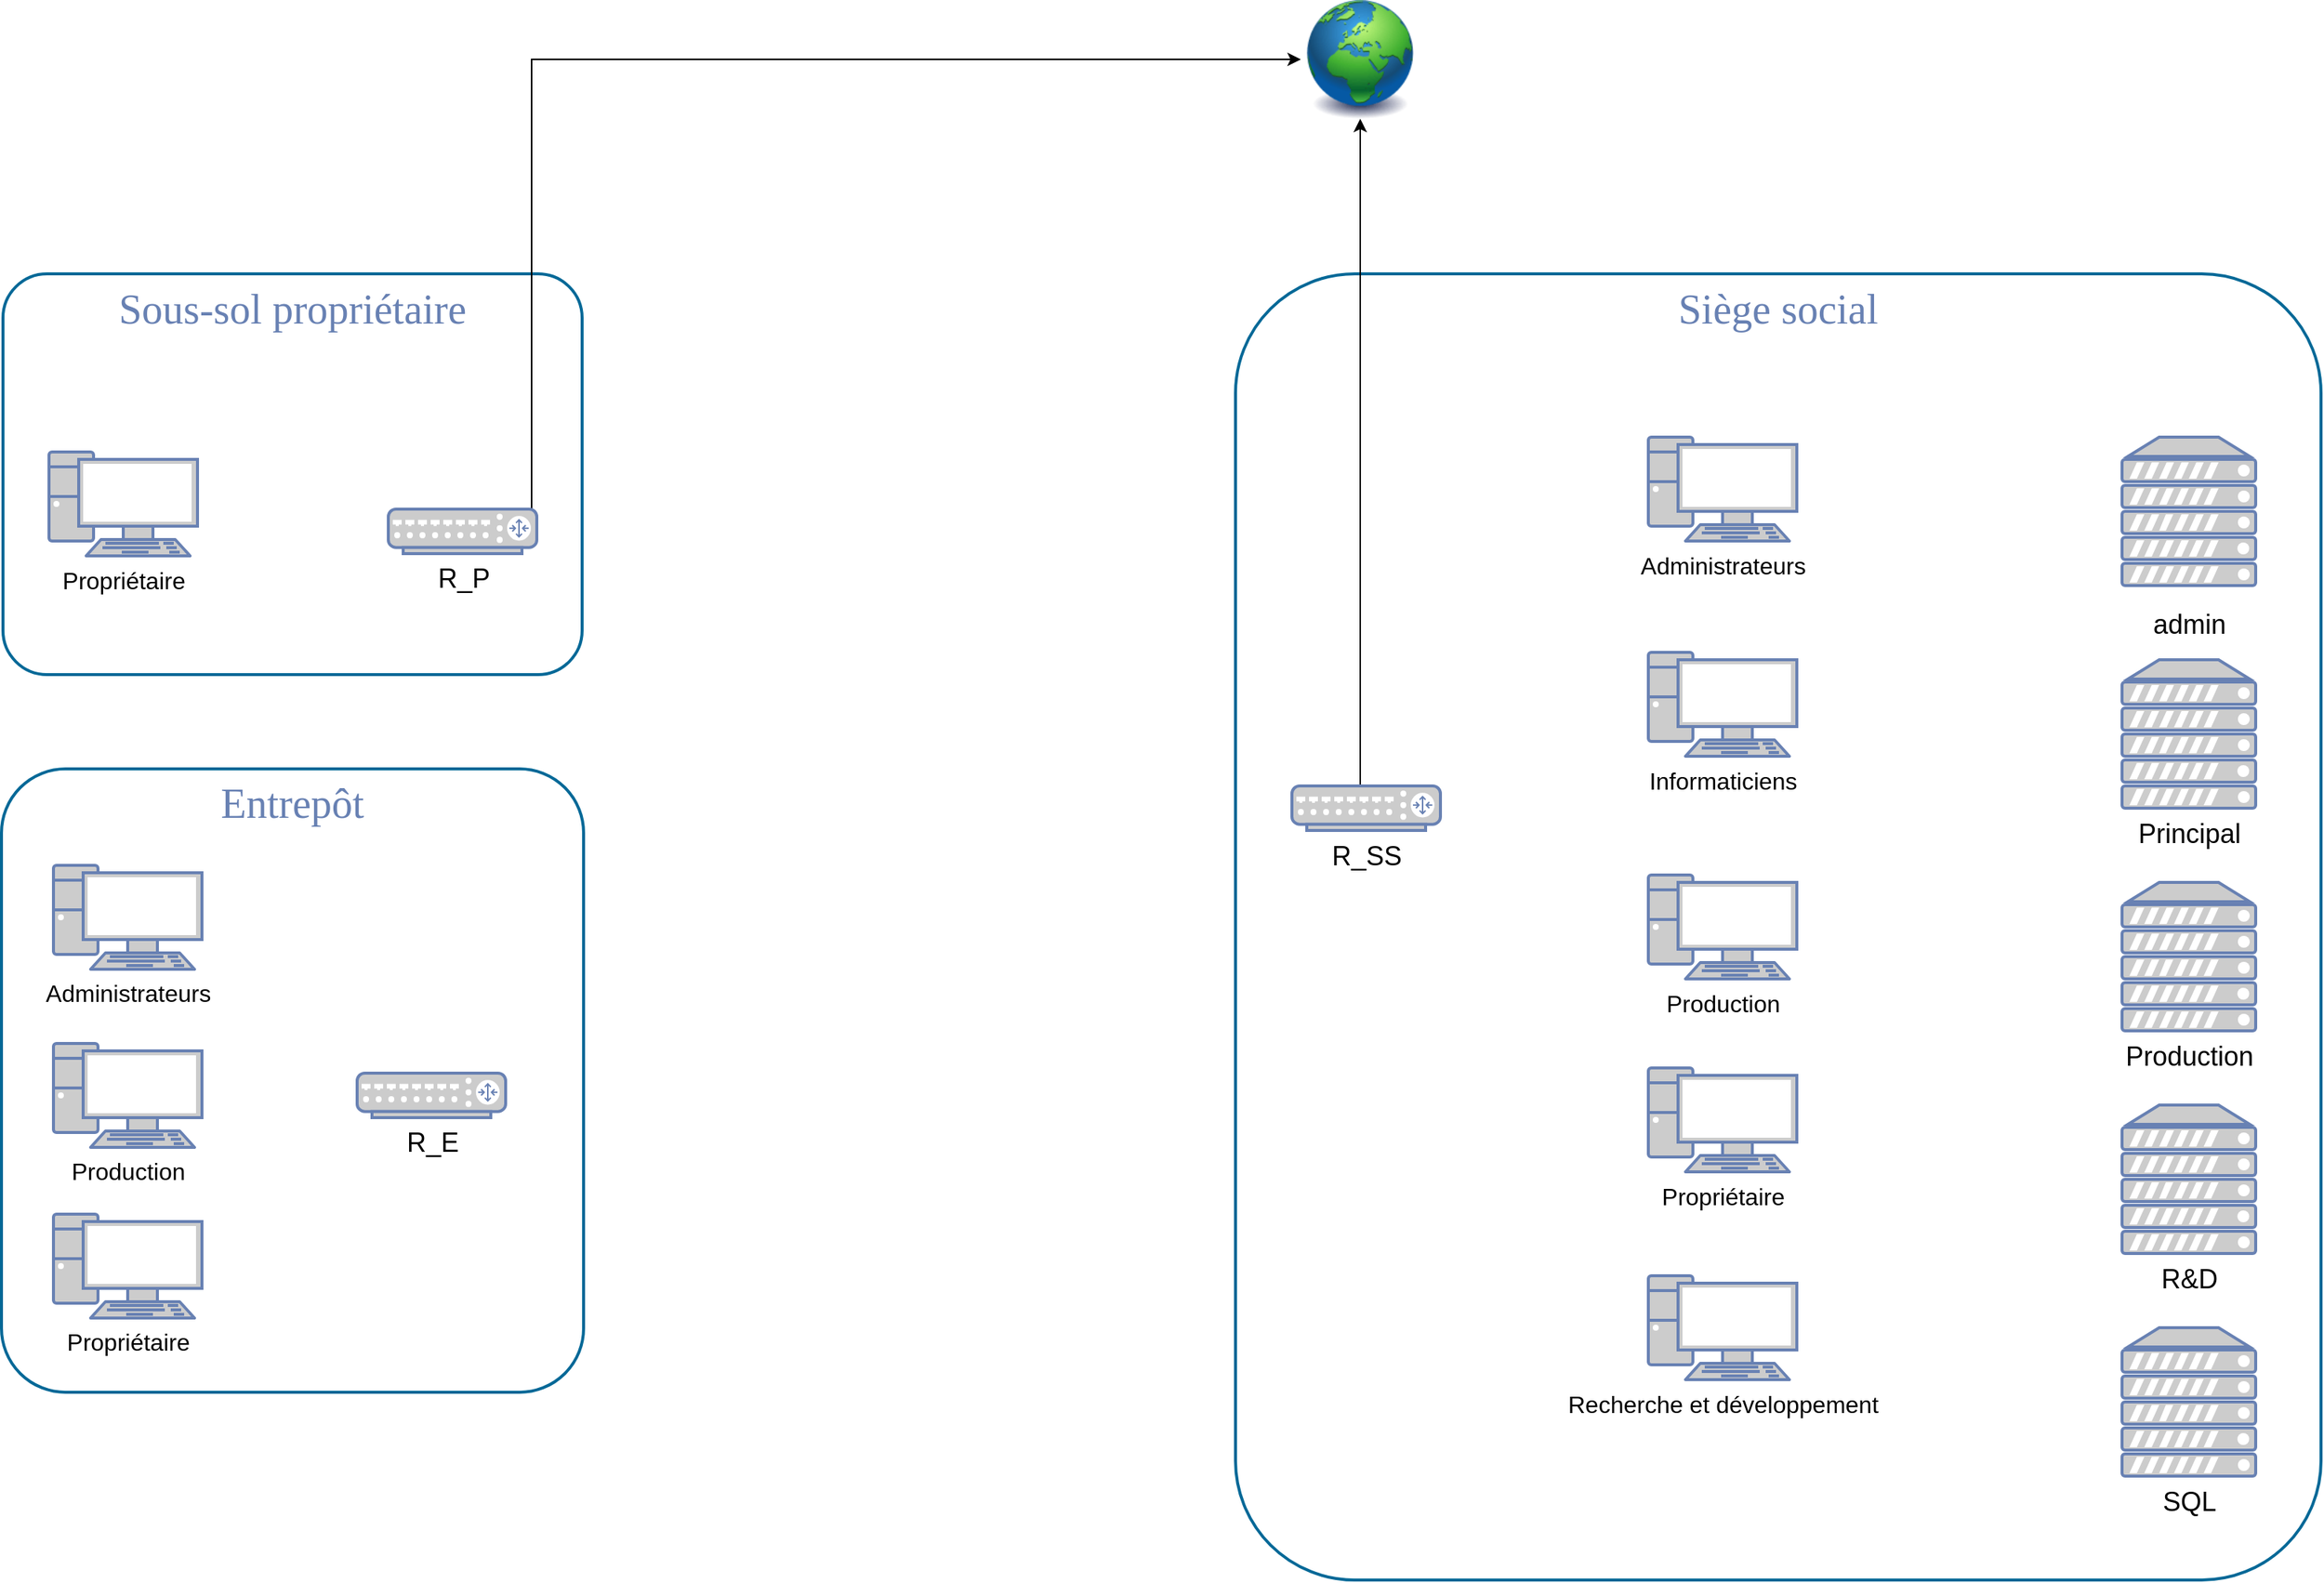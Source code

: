 <mxfile version="12.2.0" type="device" pages="1"><diagram name="Page-1" id="bfe91b75-5d2c-26a0-9c1d-138518896778"><mxGraphModel dx="2617" dy="-412" grid="0" gridSize="10" guides="0" tooltips="1" connect="1" arrows="1" fold="1" page="0" pageScale="1" pageWidth="1100" pageHeight="850" background="#ffffff" math="0" shadow="0"><root><mxCell id="0"/><mxCell id="1" parent="0"/><mxCell id="bME4QgxlYRQNXNbh7luu-23" value="Siège social" style="rounded=1;whiteSpace=wrap;html=1;shadow=0;comic=0;strokeColor=#036897;strokeWidth=2;fillColor=none;fontFamily=Verdana;fontSize=28;fontColor=#6881B3;align=center;arcSize=11;verticalAlign=top;" vertex="1" parent="1"><mxGeometry x="767" y="1906.5" width="731" height="880" as="geometry"/></mxCell><mxCell id="bME4QgxlYRQNXNbh7luu-1" value="Administrateurs" style="fontColor=#000000;verticalAlign=top;verticalLabelPosition=bottom;labelPosition=center;align=center;html=1;outlineConnect=0;fillColor=#CCCCCC;strokeColor=#6881B3;gradientColor=none;gradientDirection=north;strokeWidth=2;shape=mxgraph.networks.pc;fontSize=16;" vertex="1" parent="1"><mxGeometry x="1045" y="2016.5" width="100" height="70" as="geometry"/></mxCell><mxCell id="bME4QgxlYRQNXNbh7luu-6" value="Informaticiens" style="fontColor=#000000;verticalAlign=top;verticalLabelPosition=bottom;labelPosition=center;align=center;html=1;outlineConnect=0;fillColor=#CCCCCC;strokeColor=#6881B3;gradientColor=none;gradientDirection=north;strokeWidth=2;shape=mxgraph.networks.pc;fontSize=16;" vertex="1" parent="1"><mxGeometry x="1045" y="2161.5" width="100" height="70" as="geometry"/></mxCell><mxCell id="bME4QgxlYRQNXNbh7luu-8" value="Production" style="fontColor=#000000;verticalAlign=top;verticalLabelPosition=bottom;labelPosition=center;align=center;html=1;outlineConnect=0;fillColor=#CCCCCC;strokeColor=#6881B3;gradientColor=none;gradientDirection=north;strokeWidth=2;shape=mxgraph.networks.pc;fontSize=16;" vertex="1" parent="1"><mxGeometry x="1045" y="2311.5" width="100" height="70" as="geometry"/></mxCell><mxCell id="bME4QgxlYRQNXNbh7luu-9" value="Propriétaire" style="fontColor=#000000;verticalAlign=top;verticalLabelPosition=bottom;labelPosition=center;align=center;html=1;outlineConnect=0;fillColor=#CCCCCC;strokeColor=#6881B3;gradientColor=none;gradientDirection=north;strokeWidth=2;shape=mxgraph.networks.pc;fontSize=16;" vertex="1" parent="1"><mxGeometry x="1045" y="2441.5" width="100" height="70" as="geometry"/></mxCell><mxCell id="bME4QgxlYRQNXNbh7luu-10" value="Recherche et développement" style="fontColor=#000000;verticalAlign=top;verticalLabelPosition=bottom;labelPosition=center;align=center;html=1;outlineConnect=0;fillColor=#CCCCCC;strokeColor=#6881B3;gradientColor=none;gradientDirection=north;strokeWidth=2;shape=mxgraph.networks.pc;fontSize=16;" vertex="1" parent="1"><mxGeometry x="1045" y="2581.5" width="100" height="70" as="geometry"/></mxCell><mxCell id="bME4QgxlYRQNXNbh7luu-15" value="&lt;font style=&quot;font-size: 18px&quot; color=&quot;#000000&quot;&gt;R&amp;amp;D&lt;/font&gt;" style="fontColor=#0066CC;verticalAlign=top;verticalLabelPosition=bottom;labelPosition=center;align=center;html=1;outlineConnect=0;fillColor=#CCCCCC;strokeColor=#6881B3;gradientColor=none;gradientDirection=north;strokeWidth=2;shape=mxgraph.networks.server;" vertex="1" parent="1"><mxGeometry x="1364" y="2466.5" width="90" height="100" as="geometry"/></mxCell><mxCell id="bME4QgxlYRQNXNbh7luu-16" value="&lt;font style=&quot;font-size: 18px&quot; color=&quot;#000000&quot;&gt;SQL&lt;/font&gt;" style="fontColor=#0066CC;verticalAlign=top;verticalLabelPosition=bottom;labelPosition=center;align=center;html=1;outlineConnect=0;fillColor=#CCCCCC;strokeColor=#6881B3;gradientColor=none;gradientDirection=north;strokeWidth=2;shape=mxgraph.networks.server;" vertex="1" parent="1"><mxGeometry x="1364" y="2616.5" width="90" height="100" as="geometry"/></mxCell><mxCell id="bME4QgxlYRQNXNbh7luu-17" value="&lt;p style=&quot;line-height: 120%&quot;&gt;&lt;font style=&quot;font-size: 18px&quot;&gt;admin&lt;/font&gt;&lt;/p&gt;" style="fontColor=#000000;verticalAlign=top;verticalLabelPosition=bottom;labelPosition=center;align=center;html=1;outlineConnect=0;fillColor=#CCCCCC;strokeColor=#6881B3;gradientColor=none;gradientDirection=north;strokeWidth=2;shape=mxgraph.networks.server;" vertex="1" parent="1"><mxGeometry x="1364" y="2016.5" width="90" height="100" as="geometry"/></mxCell><mxCell id="bME4QgxlYRQNXNbh7luu-18" value="&lt;font style=&quot;font-size: 18px&quot;&gt;Principal&lt;/font&gt;" style="fontColor=#000000;verticalAlign=top;verticalLabelPosition=bottom;labelPosition=center;align=center;html=1;outlineConnect=0;fillColor=#CCCCCC;strokeColor=#6881B3;gradientColor=none;gradientDirection=north;strokeWidth=2;shape=mxgraph.networks.server;" vertex="1" parent="1"><mxGeometry x="1364" y="2166.5" width="90" height="100" as="geometry"/></mxCell><mxCell id="bME4QgxlYRQNXNbh7luu-19" value="&lt;font style=&quot;font-size: 18px&quot; color=&quot;#000000&quot;&gt;Production&lt;/font&gt;" style="fontColor=#0066CC;verticalAlign=top;verticalLabelPosition=bottom;labelPosition=center;align=center;html=1;outlineConnect=0;fillColor=#CCCCCC;strokeColor=#6881B3;gradientColor=none;gradientDirection=north;strokeWidth=2;shape=mxgraph.networks.server;" vertex="1" parent="1"><mxGeometry x="1364" y="2316.5" width="90" height="100" as="geometry"/></mxCell><mxCell id="bME4QgxlYRQNXNbh7luu-32" style="edgeStyle=orthogonalEdgeStyle;rounded=0;orthogonalLoop=1;jettySize=auto;html=1;exitX=0;exitY=0.5;exitDx=0;exitDy=0;exitPerimeter=0;fontSize=16;fontColor=#000000;" edge="1" parent="1" source="bME4QgxlYRQNXNbh7luu-20" target="bME4QgxlYRQNXNbh7luu-31"><mxGeometry relative="1" as="geometry"><Array as="points"><mxPoint x="851" y="2267"/></Array></mxGeometry></mxCell><mxCell id="bME4QgxlYRQNXNbh7luu-20" value="&lt;font style=&quot;font-size: 18px&quot; color=&quot;#000000&quot;&gt;R_SS&lt;/font&gt;" style="fontColor=#0066CC;verticalAlign=top;verticalLabelPosition=bottom;labelPosition=center;align=center;html=1;outlineConnect=0;fillColor=#CCCCCC;strokeColor=#6881B3;gradientColor=none;gradientDirection=north;strokeWidth=2;shape=mxgraph.networks.router;" vertex="1" parent="1"><mxGeometry x="805" y="2251.5" width="100" height="30" as="geometry"/></mxCell><mxCell id="bME4QgxlYRQNXNbh7luu-31" value="" style="image;html=1;labelBackgroundColor=#ffffff;image=img/lib/clip_art/general/Earth_globe_128x128.png;fontSize=16;fontColor=#000000;" vertex="1" parent="1"><mxGeometry x="811" y="1722" width="80" height="80" as="geometry"/></mxCell><mxCell id="bME4QgxlYRQNXNbh7luu-38" value="Sous-sol propriétaire" style="rounded=1;whiteSpace=wrap;html=1;shadow=0;comic=0;strokeColor=#036897;strokeWidth=2;fillColor=none;fontFamily=Verdana;fontSize=28;fontColor=#6881B3;align=center;arcSize=11;verticalAlign=top;" vertex="1" parent="1"><mxGeometry x="-63" y="1906.5" width="390" height="270" as="geometry"/></mxCell><mxCell id="bME4QgxlYRQNXNbh7luu-43" style="edgeStyle=orthogonalEdgeStyle;rounded=0;orthogonalLoop=1;jettySize=auto;html=1;exitX=0.5;exitY=0;exitDx=0;exitDy=0;exitPerimeter=0;entryX=0;entryY=0.5;entryDx=0;entryDy=0;fontSize=16;fontColor=#000000;" edge="1" parent="1" source="bME4QgxlYRQNXNbh7luu-40" target="bME4QgxlYRQNXNbh7luu-31"><mxGeometry relative="1" as="geometry"><Array as="points"><mxPoint x="293" y="2065"/><mxPoint x="293" y="1762"/></Array></mxGeometry></mxCell><mxCell id="bME4QgxlYRQNXNbh7luu-40" value="&lt;font style=&quot;font-size: 18px&quot; color=&quot;#000000&quot;&gt;R_P&lt;/font&gt;" style="fontColor=#0066CC;verticalAlign=top;verticalLabelPosition=bottom;labelPosition=center;align=center;html=1;outlineConnect=0;fillColor=#CCCCCC;strokeColor=#6881B3;gradientColor=none;gradientDirection=north;strokeWidth=2;shape=mxgraph.networks.router;" vertex="1" parent="1"><mxGeometry x="196.5" y="2065" width="100" height="30" as="geometry"/></mxCell><mxCell id="bME4QgxlYRQNXNbh7luu-41" value="Propriétaire" style="fontColor=#000000;verticalAlign=top;verticalLabelPosition=bottom;labelPosition=center;align=center;html=1;outlineConnect=0;fillColor=#CCCCCC;strokeColor=#6881B3;gradientColor=none;gradientDirection=north;strokeWidth=2;shape=mxgraph.networks.pc;fontSize=16;" vertex="1" parent="1"><mxGeometry x="-32" y="2026.5" width="100" height="70" as="geometry"/></mxCell><mxCell id="bME4QgxlYRQNXNbh7luu-44" value="Entrepôt" style="rounded=1;whiteSpace=wrap;html=1;shadow=0;comic=0;strokeColor=#036897;strokeWidth=2;fillColor=none;fontFamily=Verdana;fontSize=28;fontColor=#6881B3;align=center;arcSize=11;verticalAlign=top;" vertex="1" parent="1"><mxGeometry x="-64" y="2240" width="392" height="420" as="geometry"/></mxCell><mxCell id="bME4QgxlYRQNXNbh7luu-45" value="&lt;font style=&quot;font-size: 18px&quot; color=&quot;#000000&quot;&gt;R_E&lt;/font&gt;" style="fontColor=#0066CC;verticalAlign=top;verticalLabelPosition=bottom;labelPosition=center;align=center;html=1;outlineConnect=0;fillColor=#CCCCCC;strokeColor=#6881B3;gradientColor=none;gradientDirection=north;strokeWidth=2;shape=mxgraph.networks.router;" vertex="1" parent="1"><mxGeometry x="175.5" y="2445" width="100" height="30" as="geometry"/></mxCell><mxCell id="bME4QgxlYRQNXNbh7luu-46" value="Administrateurs" style="fontColor=#000000;verticalAlign=top;verticalLabelPosition=bottom;labelPosition=center;align=center;html=1;outlineConnect=0;fillColor=#CCCCCC;strokeColor=#6881B3;gradientColor=none;gradientDirection=north;strokeWidth=2;shape=mxgraph.networks.pc;fontSize=16;" vertex="1" parent="1"><mxGeometry x="-29" y="2305" width="100" height="70" as="geometry"/></mxCell><mxCell id="bME4QgxlYRQNXNbh7luu-47" value="Production" style="fontColor=#000000;verticalAlign=top;verticalLabelPosition=bottom;labelPosition=center;align=center;html=1;outlineConnect=0;fillColor=#CCCCCC;strokeColor=#6881B3;gradientColor=none;gradientDirection=north;strokeWidth=2;shape=mxgraph.networks.pc;fontSize=16;" vertex="1" parent="1"><mxGeometry x="-29" y="2425" width="100" height="70" as="geometry"/></mxCell><mxCell id="bME4QgxlYRQNXNbh7luu-48" value="Propriétaire" style="fontColor=#000000;verticalAlign=top;verticalLabelPosition=bottom;labelPosition=center;align=center;html=1;outlineConnect=0;fillColor=#CCCCCC;strokeColor=#6881B3;gradientColor=none;gradientDirection=north;strokeWidth=2;shape=mxgraph.networks.pc;fontSize=16;" vertex="1" parent="1"><mxGeometry x="-29" y="2540" width="100" height="70" as="geometry"/></mxCell></root></mxGraphModel></diagram></mxfile>